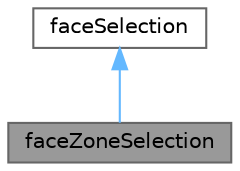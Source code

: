 digraph "faceZoneSelection"
{
 // LATEX_PDF_SIZE
  bgcolor="transparent";
  edge [fontname=Helvetica,fontsize=10,labelfontname=Helvetica,labelfontsize=10];
  node [fontname=Helvetica,fontsize=10,shape=box,height=0.2,width=0.4];
  Node1 [id="Node000001",label="faceZoneSelection",height=0.2,width=0.4,color="gray40", fillcolor="grey60", style="filled", fontcolor="black",tooltip="Select faces from faceZone."];
  Node2 -> Node1 [id="edge1_Node000001_Node000002",dir="back",color="steelblue1",style="solid",tooltip=" "];
  Node2 [id="Node000002",label="faceSelection",height=0.2,width=0.4,color="gray40", fillcolor="white", style="filled",URL="$classFoam_1_1faceSelection.html",tooltip="Face selection method for createBaffles."];
}
